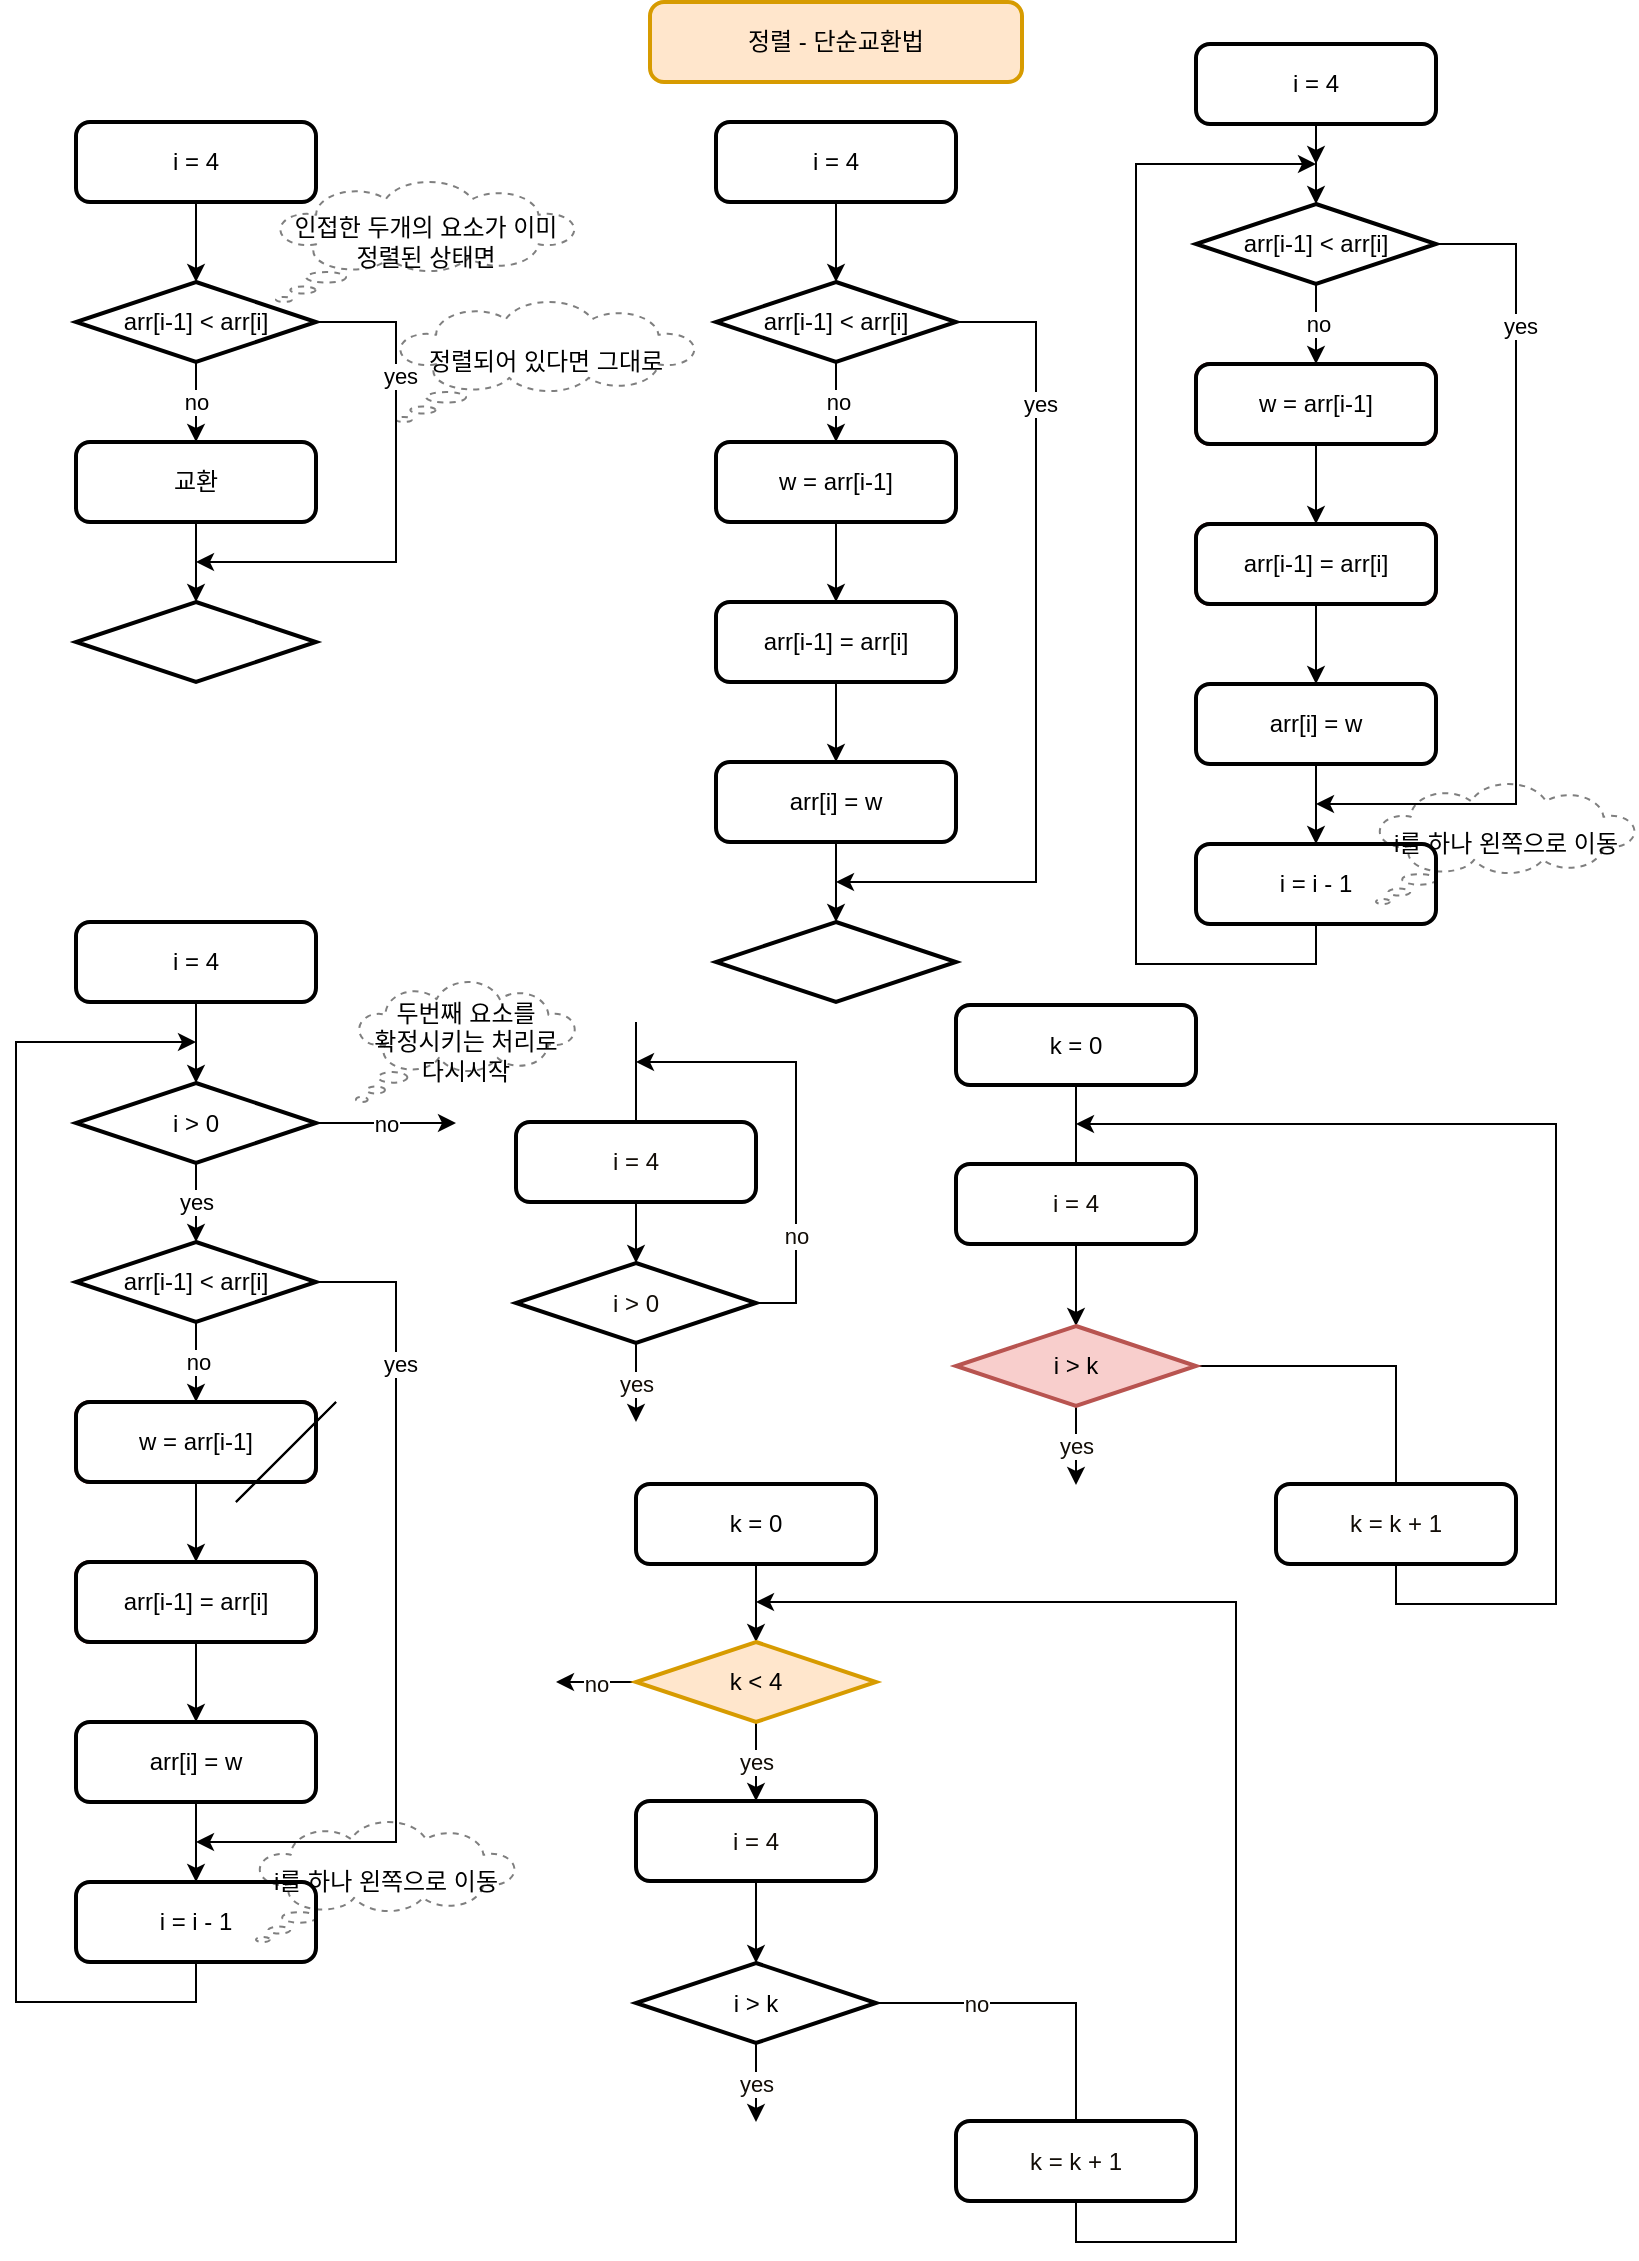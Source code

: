 <mxfile version="16.4.0" type="device"><diagram id="i3vdRLKLBocQOoBOvCil" name="페이지-1"><mxGraphModel dx="1038" dy="649" grid="1" gridSize="10" guides="1" tooltips="1" connect="1" arrows="1" fold="1" page="1" pageScale="1" pageWidth="827" pageHeight="1169" math="0" shadow="0"><root><mxCell id="0"/><mxCell id="1" parent="0"/><mxCell id="RUOM_EVutJ7cmVhHYEEz-3" value="정렬 - 단순교환법" style="rounded=1;whiteSpace=wrap;html=1;absoluteArcSize=1;arcSize=14;strokeWidth=2;fillColor=#ffe6cc;strokeColor=#d79b00;" parent="1" vertex="1"><mxGeometry x="327" y="20" width="186" height="40" as="geometry"/></mxCell><mxCell id="zJtNNh-dYV5-LhX_VOEn-98" style="edgeStyle=orthogonalEdgeStyle;rounded=0;orthogonalLoop=1;jettySize=auto;html=1;entryX=0.5;entryY=0;entryDx=0;entryDy=0;entryPerimeter=0;" edge="1" parent="1" source="zJtNNh-dYV5-LhX_VOEn-72" target="zJtNNh-dYV5-LhX_VOEn-97"><mxGeometry relative="1" as="geometry"/></mxCell><mxCell id="zJtNNh-dYV5-LhX_VOEn-72" value="i = 4" style="rounded=1;whiteSpace=wrap;html=1;absoluteArcSize=1;arcSize=14;strokeWidth=2;" vertex="1" parent="1"><mxGeometry x="40" y="80" width="120" height="40" as="geometry"/></mxCell><mxCell id="zJtNNh-dYV5-LhX_VOEn-109" value="no" style="edgeStyle=orthogonalEdgeStyle;rounded=0;orthogonalLoop=1;jettySize=auto;html=1;entryX=0.5;entryY=0;entryDx=0;entryDy=0;" edge="1" parent="1" source="zJtNNh-dYV5-LhX_VOEn-97" target="zJtNNh-dYV5-LhX_VOEn-108"><mxGeometry relative="1" as="geometry"/></mxCell><mxCell id="zJtNNh-dYV5-LhX_VOEn-111" style="edgeStyle=orthogonalEdgeStyle;rounded=0;orthogonalLoop=1;jettySize=auto;html=1;" edge="1" parent="1" source="zJtNNh-dYV5-LhX_VOEn-97"><mxGeometry relative="1" as="geometry"><mxPoint x="100" y="300" as="targetPoint"/><Array as="points"><mxPoint x="200" y="180"/><mxPoint x="200" y="300"/></Array></mxGeometry></mxCell><mxCell id="zJtNNh-dYV5-LhX_VOEn-113" value="yes" style="edgeLabel;html=1;align=center;verticalAlign=middle;resizable=0;points=[];" vertex="1" connectable="0" parent="zJtNNh-dYV5-LhX_VOEn-111"><mxGeometry x="-0.489" y="2" relative="1" as="geometry"><mxPoint as="offset"/></mxGeometry></mxCell><mxCell id="zJtNNh-dYV5-LhX_VOEn-97" value="arr[i-1] &amp;lt; arr[i]" style="strokeWidth=2;html=1;shape=mxgraph.flowchart.decision;whiteSpace=wrap;" vertex="1" parent="1"><mxGeometry x="40" y="160" width="120" height="40" as="geometry"/></mxCell><mxCell id="zJtNNh-dYV5-LhX_VOEn-112" style="edgeStyle=orthogonalEdgeStyle;rounded=0;orthogonalLoop=1;jettySize=auto;html=1;entryX=0.5;entryY=0;entryDx=0;entryDy=0;entryPerimeter=0;" edge="1" parent="1" source="zJtNNh-dYV5-LhX_VOEn-108" target="zJtNNh-dYV5-LhX_VOEn-110"><mxGeometry relative="1" as="geometry"/></mxCell><mxCell id="zJtNNh-dYV5-LhX_VOEn-108" value="교환" style="rounded=1;whiteSpace=wrap;html=1;absoluteArcSize=1;arcSize=14;strokeWidth=2;" vertex="1" parent="1"><mxGeometry x="40" y="240" width="120" height="40" as="geometry"/></mxCell><mxCell id="zJtNNh-dYV5-LhX_VOEn-110" value="" style="strokeWidth=2;html=1;shape=mxgraph.flowchart.decision;whiteSpace=wrap;" vertex="1" parent="1"><mxGeometry x="40" y="320" width="120" height="40" as="geometry"/></mxCell><mxCell id="zJtNNh-dYV5-LhX_VOEn-114" value="인접한 두개의 요소가 이미&lt;br&gt;정렬된 상태면" style="whiteSpace=wrap;html=1;shape=mxgraph.basic.cloud_callout;dashed=1;fillColor=none;opacity=50;" vertex="1" parent="1"><mxGeometry x="140" y="110" width="150" height="60" as="geometry"/></mxCell><mxCell id="zJtNNh-dYV5-LhX_VOEn-115" value="정렬되어 있다면 그대로" style="whiteSpace=wrap;html=1;shape=mxgraph.basic.cloud_callout;dashed=1;fillColor=none;opacity=50;" vertex="1" parent="1"><mxGeometry x="200" y="170" width="150" height="60" as="geometry"/></mxCell><mxCell id="zJtNNh-dYV5-LhX_VOEn-116" style="edgeStyle=orthogonalEdgeStyle;rounded=0;orthogonalLoop=1;jettySize=auto;html=1;entryX=0.5;entryY=0;entryDx=0;entryDy=0;entryPerimeter=0;" edge="1" parent="1" source="zJtNNh-dYV5-LhX_VOEn-117" target="zJtNNh-dYV5-LhX_VOEn-121"><mxGeometry relative="1" as="geometry"/></mxCell><mxCell id="zJtNNh-dYV5-LhX_VOEn-117" value="i = 4" style="rounded=1;whiteSpace=wrap;html=1;absoluteArcSize=1;arcSize=14;strokeWidth=2;" vertex="1" parent="1"><mxGeometry x="360" y="80" width="120" height="40" as="geometry"/></mxCell><mxCell id="zJtNNh-dYV5-LhX_VOEn-118" value="no" style="edgeStyle=orthogonalEdgeStyle;rounded=0;orthogonalLoop=1;jettySize=auto;html=1;entryX=0.5;entryY=0;entryDx=0;entryDy=0;" edge="1" parent="1" source="zJtNNh-dYV5-LhX_VOEn-121"><mxGeometry relative="1" as="geometry"><mxPoint x="420" y="240" as="targetPoint"/></mxGeometry></mxCell><mxCell id="zJtNNh-dYV5-LhX_VOEn-119" style="edgeStyle=orthogonalEdgeStyle;rounded=0;orthogonalLoop=1;jettySize=auto;html=1;" edge="1" parent="1" source="zJtNNh-dYV5-LhX_VOEn-121"><mxGeometry relative="1" as="geometry"><mxPoint x="420" y="460" as="targetPoint"/><Array as="points"><mxPoint x="520" y="180"/><mxPoint x="520" y="460"/><mxPoint x="420" y="460"/></Array></mxGeometry></mxCell><mxCell id="zJtNNh-dYV5-LhX_VOEn-120" value="yes" style="edgeLabel;html=1;align=center;verticalAlign=middle;resizable=0;points=[];" vertex="1" connectable="0" parent="zJtNNh-dYV5-LhX_VOEn-119"><mxGeometry x="-0.489" y="2" relative="1" as="geometry"><mxPoint y="-27" as="offset"/></mxGeometry></mxCell><mxCell id="zJtNNh-dYV5-LhX_VOEn-121" value="arr[i-1] &amp;lt; arr[i]" style="strokeWidth=2;html=1;shape=mxgraph.flowchart.decision;whiteSpace=wrap;" vertex="1" parent="1"><mxGeometry x="360" y="160" width="120" height="40" as="geometry"/></mxCell><mxCell id="zJtNNh-dYV5-LhX_VOEn-124" value="" style="strokeWidth=2;html=1;shape=mxgraph.flowchart.decision;whiteSpace=wrap;" vertex="1" parent="1"><mxGeometry x="360" y="480" width="120" height="40" as="geometry"/></mxCell><mxCell id="zJtNNh-dYV5-LhX_VOEn-128" style="edgeStyle=orthogonalEdgeStyle;rounded=0;orthogonalLoop=1;jettySize=auto;html=1;entryX=0.5;entryY=0;entryDx=0;entryDy=0;" edge="1" parent="1" source="zJtNNh-dYV5-LhX_VOEn-125" target="zJtNNh-dYV5-LhX_VOEn-126"><mxGeometry relative="1" as="geometry"/></mxCell><mxCell id="zJtNNh-dYV5-LhX_VOEn-125" value="w = arr[i-1]" style="rounded=1;whiteSpace=wrap;html=1;absoluteArcSize=1;arcSize=14;strokeWidth=2;" vertex="1" parent="1"><mxGeometry x="360" y="240" width="120" height="40" as="geometry"/></mxCell><mxCell id="zJtNNh-dYV5-LhX_VOEn-129" style="edgeStyle=orthogonalEdgeStyle;rounded=0;orthogonalLoop=1;jettySize=auto;html=1;entryX=0.5;entryY=0;entryDx=0;entryDy=0;" edge="1" parent="1" source="zJtNNh-dYV5-LhX_VOEn-126" target="zJtNNh-dYV5-LhX_VOEn-127"><mxGeometry relative="1" as="geometry"/></mxCell><mxCell id="zJtNNh-dYV5-LhX_VOEn-126" value="arr[i-1] = arr[i]" style="rounded=1;whiteSpace=wrap;html=1;absoluteArcSize=1;arcSize=14;strokeWidth=2;" vertex="1" parent="1"><mxGeometry x="360" y="320" width="120" height="40" as="geometry"/></mxCell><mxCell id="zJtNNh-dYV5-LhX_VOEn-130" style="edgeStyle=orthogonalEdgeStyle;rounded=0;orthogonalLoop=1;jettySize=auto;html=1;entryX=0.5;entryY=0;entryDx=0;entryDy=0;entryPerimeter=0;" edge="1" parent="1" source="zJtNNh-dYV5-LhX_VOEn-127" target="zJtNNh-dYV5-LhX_VOEn-124"><mxGeometry relative="1" as="geometry"/></mxCell><mxCell id="zJtNNh-dYV5-LhX_VOEn-127" value="arr[i] = w" style="rounded=1;whiteSpace=wrap;html=1;absoluteArcSize=1;arcSize=14;strokeWidth=2;" vertex="1" parent="1"><mxGeometry x="360" y="400" width="120" height="40" as="geometry"/></mxCell><mxCell id="zJtNNh-dYV5-LhX_VOEn-131" style="edgeStyle=orthogonalEdgeStyle;rounded=0;orthogonalLoop=1;jettySize=auto;html=1;entryX=0.5;entryY=0;entryDx=0;entryDy=0;entryPerimeter=0;" edge="1" parent="1" source="zJtNNh-dYV5-LhX_VOEn-132" target="zJtNNh-dYV5-LhX_VOEn-136"><mxGeometry relative="1" as="geometry"/></mxCell><mxCell id="zJtNNh-dYV5-LhX_VOEn-146" style="edgeStyle=orthogonalEdgeStyle;rounded=0;orthogonalLoop=1;jettySize=auto;html=1;" edge="1" parent="1" source="zJtNNh-dYV5-LhX_VOEn-132"><mxGeometry relative="1" as="geometry"><mxPoint x="660" y="101" as="targetPoint"/></mxGeometry></mxCell><mxCell id="zJtNNh-dYV5-LhX_VOEn-132" value="i = 4" style="rounded=1;whiteSpace=wrap;html=1;absoluteArcSize=1;arcSize=14;strokeWidth=2;" vertex="1" parent="1"><mxGeometry x="600" y="41" width="120" height="40" as="geometry"/></mxCell><mxCell id="zJtNNh-dYV5-LhX_VOEn-133" value="no" style="edgeStyle=orthogonalEdgeStyle;rounded=0;orthogonalLoop=1;jettySize=auto;html=1;entryX=0.5;entryY=0;entryDx=0;entryDy=0;" edge="1" parent="1" source="zJtNNh-dYV5-LhX_VOEn-136"><mxGeometry relative="1" as="geometry"><mxPoint x="660" y="201" as="targetPoint"/></mxGeometry></mxCell><mxCell id="zJtNNh-dYV5-LhX_VOEn-134" style="edgeStyle=orthogonalEdgeStyle;rounded=0;orthogonalLoop=1;jettySize=auto;html=1;" edge="1" parent="1" source="zJtNNh-dYV5-LhX_VOEn-136"><mxGeometry relative="1" as="geometry"><mxPoint x="660" y="421" as="targetPoint"/><Array as="points"><mxPoint x="760" y="141"/><mxPoint x="760" y="421"/><mxPoint x="660" y="421"/></Array></mxGeometry></mxCell><mxCell id="zJtNNh-dYV5-LhX_VOEn-135" value="yes" style="edgeLabel;html=1;align=center;verticalAlign=middle;resizable=0;points=[];" vertex="1" connectable="0" parent="zJtNNh-dYV5-LhX_VOEn-134"><mxGeometry x="-0.489" y="2" relative="1" as="geometry"><mxPoint y="-27" as="offset"/></mxGeometry></mxCell><mxCell id="zJtNNh-dYV5-LhX_VOEn-136" value="arr[i-1] &amp;lt; arr[i]" style="strokeWidth=2;html=1;shape=mxgraph.flowchart.decision;whiteSpace=wrap;" vertex="1" parent="1"><mxGeometry x="600" y="121" width="120" height="40" as="geometry"/></mxCell><mxCell id="zJtNNh-dYV5-LhX_VOEn-138" style="edgeStyle=orthogonalEdgeStyle;rounded=0;orthogonalLoop=1;jettySize=auto;html=1;entryX=0.5;entryY=0;entryDx=0;entryDy=0;" edge="1" parent="1" source="zJtNNh-dYV5-LhX_VOEn-139" target="zJtNNh-dYV5-LhX_VOEn-141"><mxGeometry relative="1" as="geometry"/></mxCell><mxCell id="zJtNNh-dYV5-LhX_VOEn-139" value="w = arr[i-1]" style="rounded=1;whiteSpace=wrap;html=1;absoluteArcSize=1;arcSize=14;strokeWidth=2;fillColor=#f8cecc;strokeColor=#b85450;" vertex="1" parent="1"><mxGeometry x="600" y="201" width="120" height="40" as="geometry"/></mxCell><mxCell id="zJtNNh-dYV5-LhX_VOEn-140" style="edgeStyle=orthogonalEdgeStyle;rounded=0;orthogonalLoop=1;jettySize=auto;html=1;entryX=0.5;entryY=0;entryDx=0;entryDy=0;" edge="1" parent="1" source="zJtNNh-dYV5-LhX_VOEn-141" target="zJtNNh-dYV5-LhX_VOEn-143"><mxGeometry relative="1" as="geometry"/></mxCell><mxCell id="zJtNNh-dYV5-LhX_VOEn-141" value="arr[i-1] = arr[i]" style="rounded=1;whiteSpace=wrap;html=1;absoluteArcSize=1;arcSize=14;strokeWidth=2;fillColor=#f8cecc;strokeColor=#b85450;" vertex="1" parent="1"><mxGeometry x="600" y="281" width="120" height="40" as="geometry"/></mxCell><mxCell id="zJtNNh-dYV5-LhX_VOEn-142" style="edgeStyle=orthogonalEdgeStyle;rounded=0;orthogonalLoop=1;jettySize=auto;html=1;entryX=0.5;entryY=0;entryDx=0;entryDy=0;entryPerimeter=0;" edge="1" parent="1" source="zJtNNh-dYV5-LhX_VOEn-143"><mxGeometry relative="1" as="geometry"><mxPoint x="660" y="441" as="targetPoint"/></mxGeometry></mxCell><mxCell id="zJtNNh-dYV5-LhX_VOEn-143" value="arr[i] = w" style="rounded=1;whiteSpace=wrap;html=1;absoluteArcSize=1;arcSize=14;strokeWidth=2;" vertex="1" parent="1"><mxGeometry x="600" y="361" width="120" height="40" as="geometry"/></mxCell><mxCell id="zJtNNh-dYV5-LhX_VOEn-145" style="edgeStyle=orthogonalEdgeStyle;rounded=0;orthogonalLoop=1;jettySize=auto;html=1;" edge="1" parent="1" source="zJtNNh-dYV5-LhX_VOEn-144"><mxGeometry relative="1" as="geometry"><mxPoint x="660" y="101" as="targetPoint"/><Array as="points"><mxPoint x="660" y="501"/><mxPoint x="570" y="501"/><mxPoint x="570" y="101"/><mxPoint x="660" y="101"/></Array></mxGeometry></mxCell><mxCell id="zJtNNh-dYV5-LhX_VOEn-144" value="i = i - 1" style="rounded=1;whiteSpace=wrap;html=1;absoluteArcSize=1;arcSize=14;strokeWidth=2;" vertex="1" parent="1"><mxGeometry x="600" y="441" width="120" height="40" as="geometry"/></mxCell><mxCell id="zJtNNh-dYV5-LhX_VOEn-147" value="i를 하나 왼쪽으로 이동" style="whiteSpace=wrap;html=1;shape=mxgraph.basic.cloud_callout;dashed=1;fillColor=none;opacity=50;" vertex="1" parent="1"><mxGeometry x="690" y="411" width="130" height="60" as="geometry"/></mxCell><mxCell id="zJtNNh-dYV5-LhX_VOEn-148" value="w = arr[i-1]" style="rounded=1;whiteSpace=wrap;html=1;absoluteArcSize=1;arcSize=14;strokeWidth=2;" vertex="1" parent="1"><mxGeometry x="600" y="201" width="120" height="40" as="geometry"/></mxCell><mxCell id="zJtNNh-dYV5-LhX_VOEn-149" value="arr[i-1] = arr[i]" style="rounded=1;whiteSpace=wrap;html=1;absoluteArcSize=1;arcSize=14;strokeWidth=2;" vertex="1" parent="1"><mxGeometry x="600" y="281" width="120" height="40" as="geometry"/></mxCell><mxCell id="zJtNNh-dYV5-LhX_VOEn-169" style="edgeStyle=orthogonalEdgeStyle;rounded=0;orthogonalLoop=1;jettySize=auto;html=1;entryX=0.5;entryY=0;entryDx=0;entryDy=0;entryPerimeter=0;" edge="1" parent="1" source="zJtNNh-dYV5-LhX_VOEn-152" target="zJtNNh-dYV5-LhX_VOEn-168"><mxGeometry relative="1" as="geometry"/></mxCell><mxCell id="zJtNNh-dYV5-LhX_VOEn-152" value="i = 4" style="rounded=1;whiteSpace=wrap;html=1;absoluteArcSize=1;arcSize=14;strokeWidth=2;" vertex="1" parent="1"><mxGeometry x="40" y="480" width="120" height="40" as="geometry"/></mxCell><mxCell id="zJtNNh-dYV5-LhX_VOEn-153" value="no" style="edgeStyle=orthogonalEdgeStyle;rounded=0;orthogonalLoop=1;jettySize=auto;html=1;entryX=0.5;entryY=0;entryDx=0;entryDy=0;" edge="1" parent="1" source="zJtNNh-dYV5-LhX_VOEn-156"><mxGeometry relative="1" as="geometry"><mxPoint x="100" y="720" as="targetPoint"/></mxGeometry></mxCell><mxCell id="zJtNNh-dYV5-LhX_VOEn-154" style="edgeStyle=orthogonalEdgeStyle;rounded=0;orthogonalLoop=1;jettySize=auto;html=1;" edge="1" parent="1" source="zJtNNh-dYV5-LhX_VOEn-156"><mxGeometry relative="1" as="geometry"><mxPoint x="100" y="940" as="targetPoint"/><Array as="points"><mxPoint x="200" y="660"/><mxPoint x="200" y="940"/><mxPoint x="100" y="940"/></Array></mxGeometry></mxCell><mxCell id="zJtNNh-dYV5-LhX_VOEn-155" value="yes" style="edgeLabel;html=1;align=center;verticalAlign=middle;resizable=0;points=[];" vertex="1" connectable="0" parent="zJtNNh-dYV5-LhX_VOEn-154"><mxGeometry x="-0.489" y="2" relative="1" as="geometry"><mxPoint y="-27" as="offset"/></mxGeometry></mxCell><mxCell id="zJtNNh-dYV5-LhX_VOEn-156" value="arr[i-1] &amp;lt; arr[i]" style="strokeWidth=2;html=1;shape=mxgraph.flowchart.decision;whiteSpace=wrap;" vertex="1" parent="1"><mxGeometry x="40" y="640" width="120" height="40" as="geometry"/></mxCell><mxCell id="zJtNNh-dYV5-LhX_VOEn-157" style="edgeStyle=orthogonalEdgeStyle;rounded=0;orthogonalLoop=1;jettySize=auto;html=1;entryX=0.5;entryY=0;entryDx=0;entryDy=0;" edge="1" parent="1" source="zJtNNh-dYV5-LhX_VOEn-158" target="zJtNNh-dYV5-LhX_VOEn-160"><mxGeometry relative="1" as="geometry"/></mxCell><mxCell id="zJtNNh-dYV5-LhX_VOEn-158" value="w = arr[i-1]" style="rounded=1;whiteSpace=wrap;html=1;absoluteArcSize=1;arcSize=14;strokeWidth=2;fillColor=#f8cecc;strokeColor=#b85450;" vertex="1" parent="1"><mxGeometry x="40" y="720" width="120" height="40" as="geometry"/></mxCell><mxCell id="zJtNNh-dYV5-LhX_VOEn-159" style="edgeStyle=orthogonalEdgeStyle;rounded=0;orthogonalLoop=1;jettySize=auto;html=1;entryX=0.5;entryY=0;entryDx=0;entryDy=0;" edge="1" parent="1" source="zJtNNh-dYV5-LhX_VOEn-160" target="zJtNNh-dYV5-LhX_VOEn-162"><mxGeometry relative="1" as="geometry"/></mxCell><mxCell id="zJtNNh-dYV5-LhX_VOEn-160" value="arr[i-1] = arr[i]" style="rounded=1;whiteSpace=wrap;html=1;absoluteArcSize=1;arcSize=14;strokeWidth=2;fillColor=#f8cecc;strokeColor=#b85450;" vertex="1" parent="1"><mxGeometry x="40" y="800" width="120" height="40" as="geometry"/></mxCell><mxCell id="zJtNNh-dYV5-LhX_VOEn-161" style="edgeStyle=orthogonalEdgeStyle;rounded=0;orthogonalLoop=1;jettySize=auto;html=1;entryX=0.5;entryY=0;entryDx=0;entryDy=0;entryPerimeter=0;" edge="1" parent="1" source="zJtNNh-dYV5-LhX_VOEn-162"><mxGeometry relative="1" as="geometry"><mxPoint x="100" y="960" as="targetPoint"/></mxGeometry></mxCell><mxCell id="zJtNNh-dYV5-LhX_VOEn-162" value="arr[i] = w" style="rounded=1;whiteSpace=wrap;html=1;absoluteArcSize=1;arcSize=14;strokeWidth=2;" vertex="1" parent="1"><mxGeometry x="40" y="880" width="120" height="40" as="geometry"/></mxCell><mxCell id="zJtNNh-dYV5-LhX_VOEn-163" style="edgeStyle=orthogonalEdgeStyle;rounded=0;orthogonalLoop=1;jettySize=auto;html=1;" edge="1" parent="1" source="zJtNNh-dYV5-LhX_VOEn-164"><mxGeometry relative="1" as="geometry"><mxPoint x="100" y="540" as="targetPoint"/><Array as="points"><mxPoint x="100" y="1020"/><mxPoint x="10" y="1020"/><mxPoint x="10" y="540"/></Array></mxGeometry></mxCell><mxCell id="zJtNNh-dYV5-LhX_VOEn-164" value="i = i - 1" style="rounded=1;whiteSpace=wrap;html=1;absoluteArcSize=1;arcSize=14;strokeWidth=2;" vertex="1" parent="1"><mxGeometry x="40" y="960" width="120" height="40" as="geometry"/></mxCell><mxCell id="zJtNNh-dYV5-LhX_VOEn-165" value="i를 하나 왼쪽으로 이동" style="whiteSpace=wrap;html=1;shape=mxgraph.basic.cloud_callout;dashed=1;fillColor=none;opacity=50;" vertex="1" parent="1"><mxGeometry x="130" y="930" width="130" height="60" as="geometry"/></mxCell><mxCell id="zJtNNh-dYV5-LhX_VOEn-166" value="w = arr[i-1]" style="rounded=1;whiteSpace=wrap;html=1;absoluteArcSize=1;arcSize=14;strokeWidth=2;" vertex="1" parent="1"><mxGeometry x="40" y="720" width="120" height="40" as="geometry"/></mxCell><mxCell id="zJtNNh-dYV5-LhX_VOEn-167" value="arr[i-1] = arr[i]" style="rounded=1;whiteSpace=wrap;html=1;absoluteArcSize=1;arcSize=14;strokeWidth=2;" vertex="1" parent="1"><mxGeometry x="40" y="800" width="120" height="40" as="geometry"/></mxCell><mxCell id="zJtNNh-dYV5-LhX_VOEn-170" value="yes" style="edgeStyle=orthogonalEdgeStyle;rounded=0;orthogonalLoop=1;jettySize=auto;html=1;entryX=0.5;entryY=0;entryDx=0;entryDy=0;entryPerimeter=0;" edge="1" parent="1" source="zJtNNh-dYV5-LhX_VOEn-168" target="zJtNNh-dYV5-LhX_VOEn-156"><mxGeometry relative="1" as="geometry"/></mxCell><mxCell id="zJtNNh-dYV5-LhX_VOEn-171" value="no" style="edgeStyle=orthogonalEdgeStyle;rounded=0;orthogonalLoop=1;jettySize=auto;html=1;" edge="1" parent="1" source="zJtNNh-dYV5-LhX_VOEn-168"><mxGeometry relative="1" as="geometry"><mxPoint x="230" y="580.5" as="targetPoint"/></mxGeometry></mxCell><mxCell id="zJtNNh-dYV5-LhX_VOEn-168" value="i &amp;gt; 0" style="strokeWidth=2;html=1;shape=mxgraph.flowchart.decision;whiteSpace=wrap;" vertex="1" parent="1"><mxGeometry x="40" y="560.5" width="120" height="40" as="geometry"/></mxCell><mxCell id="zJtNNh-dYV5-LhX_VOEn-172" value="두번째 요소를&lt;br&gt;확정시키는 처리로&lt;br&gt;다시시작" style="whiteSpace=wrap;html=1;shape=mxgraph.basic.cloud_callout;dashed=1;fillColor=none;opacity=50;" vertex="1" parent="1"><mxGeometry x="180" y="510" width="110" height="60" as="geometry"/></mxCell><mxCell id="zJtNNh-dYV5-LhX_VOEn-174" style="edgeStyle=orthogonalEdgeStyle;rounded=0;orthogonalLoop=1;jettySize=auto;html=1;entryX=0.5;entryY=0;entryDx=0;entryDy=0;entryPerimeter=0;fontColor=#120D07;" edge="1" parent="1" source="zJtNNh-dYV5-LhX_VOEn-175" target="zJtNNh-dYV5-LhX_VOEn-177"><mxGeometry relative="1" as="geometry"/></mxCell><mxCell id="zJtNNh-dYV5-LhX_VOEn-181" style="edgeStyle=orthogonalEdgeStyle;rounded=0;orthogonalLoop=1;jettySize=auto;html=1;exitX=0.5;exitY=0;exitDx=0;exitDy=0;endArrow=none;endFill=0;fontColor=#120D07;" edge="1" parent="1" source="zJtNNh-dYV5-LhX_VOEn-175"><mxGeometry relative="1" as="geometry"><mxPoint x="320" y="530" as="targetPoint"/></mxGeometry></mxCell><mxCell id="zJtNNh-dYV5-LhX_VOEn-175" value="i = 4" style="rounded=1;whiteSpace=wrap;html=1;absoluteArcSize=1;arcSize=14;strokeWidth=2;fontColor=#120D07;" vertex="1" parent="1"><mxGeometry x="260" y="580" width="120" height="40" as="geometry"/></mxCell><mxCell id="zJtNNh-dYV5-LhX_VOEn-176" value="yes" style="edgeStyle=orthogonalEdgeStyle;rounded=0;orthogonalLoop=1;jettySize=auto;html=1;entryX=0.5;entryY=0;entryDx=0;entryDy=0;entryPerimeter=0;fontColor=#120D07;" edge="1" parent="1" source="zJtNNh-dYV5-LhX_VOEn-177"><mxGeometry relative="1" as="geometry"><mxPoint x="320" y="730" as="targetPoint"/></mxGeometry></mxCell><mxCell id="zJtNNh-dYV5-LhX_VOEn-178" style="edgeStyle=orthogonalEdgeStyle;rounded=0;orthogonalLoop=1;jettySize=auto;html=1;fontColor=#120D07;" edge="1" parent="1" source="zJtNNh-dYV5-LhX_VOEn-177"><mxGeometry relative="1" as="geometry"><mxPoint x="320" y="550" as="targetPoint"/><Array as="points"><mxPoint x="400" y="671"/><mxPoint x="400" y="550"/></Array></mxGeometry></mxCell><mxCell id="zJtNNh-dYV5-LhX_VOEn-182" value="no" style="edgeLabel;html=1;align=center;verticalAlign=middle;resizable=0;points=[];fontColor=#120D07;" vertex="1" connectable="0" parent="zJtNNh-dYV5-LhX_VOEn-178"><mxGeometry x="-0.509" relative="1" as="geometry"><mxPoint as="offset"/></mxGeometry></mxCell><mxCell id="zJtNNh-dYV5-LhX_VOEn-177" value="i &amp;gt; 0" style="strokeWidth=2;html=1;shape=mxgraph.flowchart.decision;whiteSpace=wrap;fontColor=#120D07;" vertex="1" parent="1"><mxGeometry x="260" y="650.5" width="120" height="40" as="geometry"/></mxCell><mxCell id="zJtNNh-dYV5-LhX_VOEn-179" value="" style="endArrow=none;html=1;rounded=0;" edge="1" parent="1"><mxGeometry width="50" height="50" relative="1" as="geometry"><mxPoint x="120" y="770" as="sourcePoint"/><mxPoint x="170" y="720" as="targetPoint"/></mxGeometry></mxCell><mxCell id="zJtNNh-dYV5-LhX_VOEn-180" value="" style="endArrow=none;html=1;rounded=0;" edge="1" parent="1"><mxGeometry width="50" height="50" relative="1" as="geometry"><mxPoint x="120" y="770" as="sourcePoint"/><mxPoint x="170" y="720" as="targetPoint"/></mxGeometry></mxCell><mxCell id="zJtNNh-dYV5-LhX_VOEn-183" value="k = 0" style="rounded=1;whiteSpace=wrap;html=1;absoluteArcSize=1;arcSize=14;strokeWidth=2;" vertex="1" parent="1"><mxGeometry x="480" y="521.5" width="120" height="40" as="geometry"/></mxCell><mxCell id="zJtNNh-dYV5-LhX_VOEn-184" style="edgeStyle=orthogonalEdgeStyle;rounded=0;orthogonalLoop=1;jettySize=auto;html=1;entryX=0.5;entryY=0;entryDx=0;entryDy=0;entryPerimeter=0;fontColor=#120D07;" edge="1" parent="1" source="zJtNNh-dYV5-LhX_VOEn-186" target="zJtNNh-dYV5-LhX_VOEn-190"><mxGeometry relative="1" as="geometry"/></mxCell><mxCell id="zJtNNh-dYV5-LhX_VOEn-185" style="edgeStyle=orthogonalEdgeStyle;rounded=0;orthogonalLoop=1;jettySize=auto;html=1;exitX=0.5;exitY=0;exitDx=0;exitDy=0;endArrow=none;endFill=0;fontColor=#120D07;" edge="1" parent="1" source="zJtNNh-dYV5-LhX_VOEn-186"><mxGeometry relative="1" as="geometry"><mxPoint x="540" y="561.5" as="targetPoint"/></mxGeometry></mxCell><mxCell id="zJtNNh-dYV5-LhX_VOEn-186" value="i = 4" style="rounded=1;whiteSpace=wrap;html=1;absoluteArcSize=1;arcSize=14;strokeWidth=2;fontColor=#120D07;" vertex="1" parent="1"><mxGeometry x="480" y="601" width="120" height="40" as="geometry"/></mxCell><mxCell id="zJtNNh-dYV5-LhX_VOEn-187" value="yes" style="edgeStyle=orthogonalEdgeStyle;rounded=0;orthogonalLoop=1;jettySize=auto;html=1;entryX=0.5;entryY=0;entryDx=0;entryDy=0;entryPerimeter=0;fontColor=#120D07;" edge="1" parent="1" source="zJtNNh-dYV5-LhX_VOEn-190"><mxGeometry relative="1" as="geometry"><mxPoint x="540" y="761.5" as="targetPoint"/></mxGeometry></mxCell><mxCell id="zJtNNh-dYV5-LhX_VOEn-193" style="edgeStyle=orthogonalEdgeStyle;rounded=0;orthogonalLoop=1;jettySize=auto;html=1;entryX=0.5;entryY=0;entryDx=0;entryDy=0;fontColor=#120D07;endArrow=none;endFill=0;" edge="1" parent="1" source="zJtNNh-dYV5-LhX_VOEn-190" target="zJtNNh-dYV5-LhX_VOEn-192"><mxGeometry relative="1" as="geometry"/></mxCell><mxCell id="zJtNNh-dYV5-LhX_VOEn-190" value="i &amp;gt; k" style="strokeWidth=2;html=1;shape=mxgraph.flowchart.decision;whiteSpace=wrap;fillColor=#f8cecc;strokeColor=#b85450;" vertex="1" parent="1"><mxGeometry x="480" y="682" width="120" height="40" as="geometry"/></mxCell><mxCell id="zJtNNh-dYV5-LhX_VOEn-194" style="edgeStyle=orthogonalEdgeStyle;rounded=0;orthogonalLoop=1;jettySize=auto;html=1;fontColor=#120D07;endArrow=classic;endFill=1;startArrow=none;startFill=0;" edge="1" parent="1" source="zJtNNh-dYV5-LhX_VOEn-192"><mxGeometry relative="1" as="geometry"><mxPoint x="540" y="581" as="targetPoint"/><Array as="points"><mxPoint x="700" y="821"/><mxPoint x="780" y="821"/><mxPoint x="780" y="581"/></Array></mxGeometry></mxCell><mxCell id="zJtNNh-dYV5-LhX_VOEn-192" value="k = k + 1" style="rounded=1;whiteSpace=wrap;html=1;absoluteArcSize=1;arcSize=14;strokeWidth=2;fontColor=#120D07;" vertex="1" parent="1"><mxGeometry x="640" y="761" width="120" height="40" as="geometry"/></mxCell><mxCell id="zJtNNh-dYV5-LhX_VOEn-205" style="edgeStyle=orthogonalEdgeStyle;rounded=0;orthogonalLoop=1;jettySize=auto;html=1;entryX=0.5;entryY=0;entryDx=0;entryDy=0;fontColor=#120D07;startArrow=none;startFill=0;endArrow=classic;endFill=1;" edge="1" parent="1" source="zJtNNh-dYV5-LhX_VOEn-195"><mxGeometry relative="1" as="geometry"><mxPoint x="380" y="840" as="targetPoint"/></mxGeometry></mxCell><mxCell id="zJtNNh-dYV5-LhX_VOEn-195" value="k = 0" style="rounded=1;whiteSpace=wrap;html=1;absoluteArcSize=1;arcSize=14;strokeWidth=2;" vertex="1" parent="1"><mxGeometry x="320" y="761" width="120" height="40" as="geometry"/></mxCell><mxCell id="zJtNNh-dYV5-LhX_VOEn-196" style="edgeStyle=orthogonalEdgeStyle;rounded=0;orthogonalLoop=1;jettySize=auto;html=1;entryX=0.5;entryY=0;entryDx=0;entryDy=0;entryPerimeter=0;fontColor=#120D07;" edge="1" parent="1" source="zJtNNh-dYV5-LhX_VOEn-198" target="zJtNNh-dYV5-LhX_VOEn-201"><mxGeometry relative="1" as="geometry"/></mxCell><mxCell id="zJtNNh-dYV5-LhX_VOEn-198" value="i = 4" style="rounded=1;whiteSpace=wrap;html=1;absoluteArcSize=1;arcSize=14;strokeWidth=2;fontColor=#120D07;" vertex="1" parent="1"><mxGeometry x="320" y="919.5" width="120" height="40" as="geometry"/></mxCell><mxCell id="zJtNNh-dYV5-LhX_VOEn-199" value="yes" style="edgeStyle=orthogonalEdgeStyle;rounded=0;orthogonalLoop=1;jettySize=auto;html=1;entryX=0.5;entryY=0;entryDx=0;entryDy=0;entryPerimeter=0;fontColor=#120D07;" edge="1" parent="1" source="zJtNNh-dYV5-LhX_VOEn-201"><mxGeometry relative="1" as="geometry"><mxPoint x="380" y="1080" as="targetPoint"/></mxGeometry></mxCell><mxCell id="zJtNNh-dYV5-LhX_VOEn-200" value="no" style="edgeStyle=orthogonalEdgeStyle;rounded=0;orthogonalLoop=1;jettySize=auto;html=1;entryX=0.5;entryY=0;entryDx=0;entryDy=0;fontColor=#120D07;endArrow=none;endFill=0;" edge="1" parent="1" source="zJtNNh-dYV5-LhX_VOEn-201" target="zJtNNh-dYV5-LhX_VOEn-203"><mxGeometry x="-0.371" relative="1" as="geometry"><mxPoint as="offset"/></mxGeometry></mxCell><mxCell id="zJtNNh-dYV5-LhX_VOEn-201" value="i &amp;gt; k" style="strokeWidth=2;html=1;shape=mxgraph.flowchart.decision;whiteSpace=wrap;" vertex="1" parent="1"><mxGeometry x="320" y="1000.5" width="120" height="40" as="geometry"/></mxCell><mxCell id="zJtNNh-dYV5-LhX_VOEn-202" style="edgeStyle=orthogonalEdgeStyle;rounded=0;orthogonalLoop=1;jettySize=auto;html=1;fontColor=#120D07;endArrow=classic;endFill=1;startArrow=none;startFill=0;" edge="1" parent="1" source="zJtNNh-dYV5-LhX_VOEn-203"><mxGeometry relative="1" as="geometry"><mxPoint x="380" y="820" as="targetPoint"/><Array as="points"><mxPoint x="540" y="1140"/><mxPoint x="620" y="1140"/><mxPoint x="620" y="820"/></Array></mxGeometry></mxCell><mxCell id="zJtNNh-dYV5-LhX_VOEn-203" value="k = k + 1" style="rounded=1;whiteSpace=wrap;html=1;absoluteArcSize=1;arcSize=14;strokeWidth=2;fontColor=#120D07;" vertex="1" parent="1"><mxGeometry x="480" y="1079.5" width="120" height="40" as="geometry"/></mxCell><mxCell id="zJtNNh-dYV5-LhX_VOEn-206" value="yes" style="edgeStyle=orthogonalEdgeStyle;rounded=0;orthogonalLoop=1;jettySize=auto;html=1;entryX=0.5;entryY=0;entryDx=0;entryDy=0;fontColor=#120D07;startArrow=none;startFill=0;endArrow=classic;endFill=1;" edge="1" parent="1" target="zJtNNh-dYV5-LhX_VOEn-198"><mxGeometry relative="1" as="geometry"><mxPoint x="380" y="880" as="sourcePoint"/></mxGeometry></mxCell><mxCell id="zJtNNh-dYV5-LhX_VOEn-208" value="no" style="edgeStyle=orthogonalEdgeStyle;rounded=0;orthogonalLoop=1;jettySize=auto;html=1;fontColor=#120D07;startArrow=none;startFill=0;endArrow=classic;endFill=1;" edge="1" parent="1" source="zJtNNh-dYV5-LhX_VOEn-207"><mxGeometry relative="1" as="geometry"><mxPoint x="280" y="860" as="targetPoint"/></mxGeometry></mxCell><mxCell id="zJtNNh-dYV5-LhX_VOEn-207" value="k &amp;lt; 4" style="strokeWidth=2;html=1;shape=mxgraph.flowchart.decision;whiteSpace=wrap;fillColor=#ffe6cc;strokeColor=#d79b00;" vertex="1" parent="1"><mxGeometry x="320" y="840" width="120" height="40" as="geometry"/></mxCell></root></mxGraphModel></diagram></mxfile>